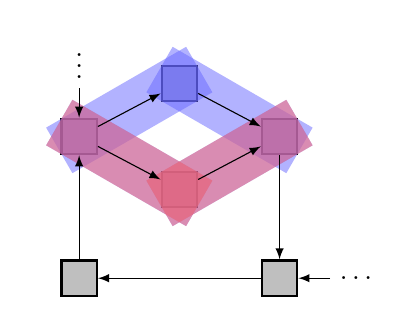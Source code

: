 \newcommand{\confluencediagram}{
%  \path[use as bounding box] (-8mm,-16mm) rectangle (60mm,10mm);

  \tikzstyle{memnode}=[draw,rectangle,fill=lightgray,thick,minimum height=4.5mm, minimum width=4.5mm,inner sep=1mm,font=\tt]

  \tikzstyle{pointer}=[draw,->,>=latex]
  \tikzstyle{ptrlab}=[above,font=\tt]

  % nodes
  \node[memnode] (x1) at (0mm,0mm) {};
  \node[memnode] (x2) [above right of=x1,yshift=-6mm] {};
  \node[memnode] (x3) [below right of=x1,yshift=6mm] {};
  \node[memnode] (x4) [below right of=x2,yshift=6mm] {};
  \node[memnode] (x5) [below of=x4] {};
  \node[memnode] (x6) [below of=x1] {};
  \node (x1above) [above of=x1,yshift=-8mm] {\vdots};
  \node (x5right) [right of=x5,xshift=-8mm] {\dots};


%  \begin{pgfonlayer}{background}
    \node[fill=blue!60,opacity=0.5,rectangle,rotate fit=30,inner sep=1mm,fit=(x1) (x2)] {};
    \node[fill=blue!60,opacity=0.5,rectangle,rotate fit=-30,inner sep=1mm,fit=(x1) (x3)] {};
    \node[fill=blue!60,opacity=0.5,rectangle,rotate fit=-30,inner sep=1mm,fit=(x2) (x4)] {};
    \node[fill=blue!60,opacity=0.5,rectangle,rotate fit=30,inner sep=1mm,fit=(x3) (x4)] {};

    \node[fill=red!60,opacity=0.5,rectangle,rotate fit=-30,inner sep=1mm,fit=(x1) (x3)] {};
    \node[fill=red!60,opacity=0.5,rectangle,rotate fit=30,inner sep=1mm,fit=(x3) (x4)] {};



  % pointers
  \draw[pointer] (x1)    edge (x2);
  \draw[pointer] (x1)    edge (x3);
  \draw[pointer] (x2)    edge (x4);
  \draw[pointer] (x3)    edge (x4);
  \draw[pointer] (x4)    edge (x5);
  \draw[pointer] (x5)    edge (x6);
  \draw[pointer] (x6)    edge (x1);
  \draw[pointer] (x5right)    edge (x5);
  \draw[pointer] (x1above)    edge (x1);




%    \node[draw,dashed,fill=red!60,opacity=0.5,ellipse,inner sep=0,fit=(x1) (x2) (x3) (x6) (bend2)] {};
%  \end{pgfonlayer}
}

\usetikzlibrary{calc,matrix,backgrounds,fit,shapes,arrows}
\begin{tikzpicture}[
  scale=1.0,
  transform shape,
  node distance=18mm
]

\confluencediagram



\end{tikzpicture}
